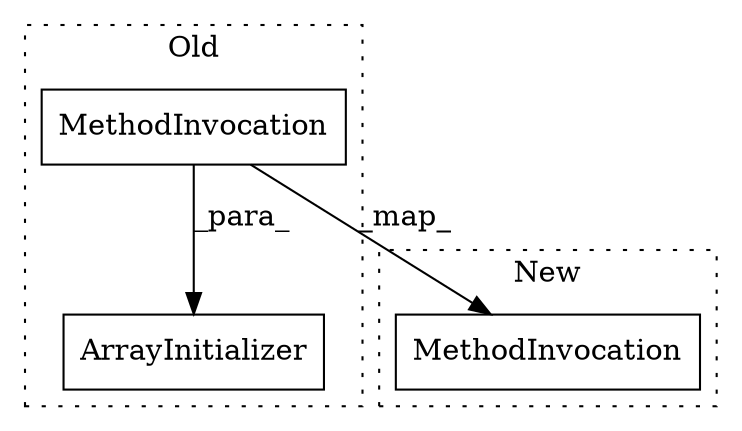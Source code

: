 digraph G {
subgraph cluster0 {
1 [label="ArrayInitializer" a="4" s="4262,4294" l="1,1" shape="box"];
3 [label="MethodInvocation" a="32" s="4281,4293" l="8,1" shape="box"];
label = "Old";
style="dotted";
}
subgraph cluster1 {
2 [label="MethodInvocation" a="32" s="4266,4278" l="8,1" shape="box"];
label = "New";
style="dotted";
}
3 -> 1 [label="_para_"];
3 -> 2 [label="_map_"];
}